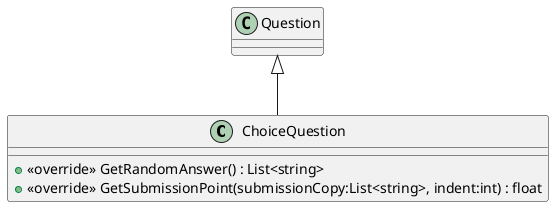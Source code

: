 @startuml
class ChoiceQuestion {
    + <<override>> GetRandomAnswer() : List<string>
    + <<override>> GetSubmissionPoint(submissionCopy:List<string>, indent:int) : float
}
Question <|-- ChoiceQuestion
@enduml
